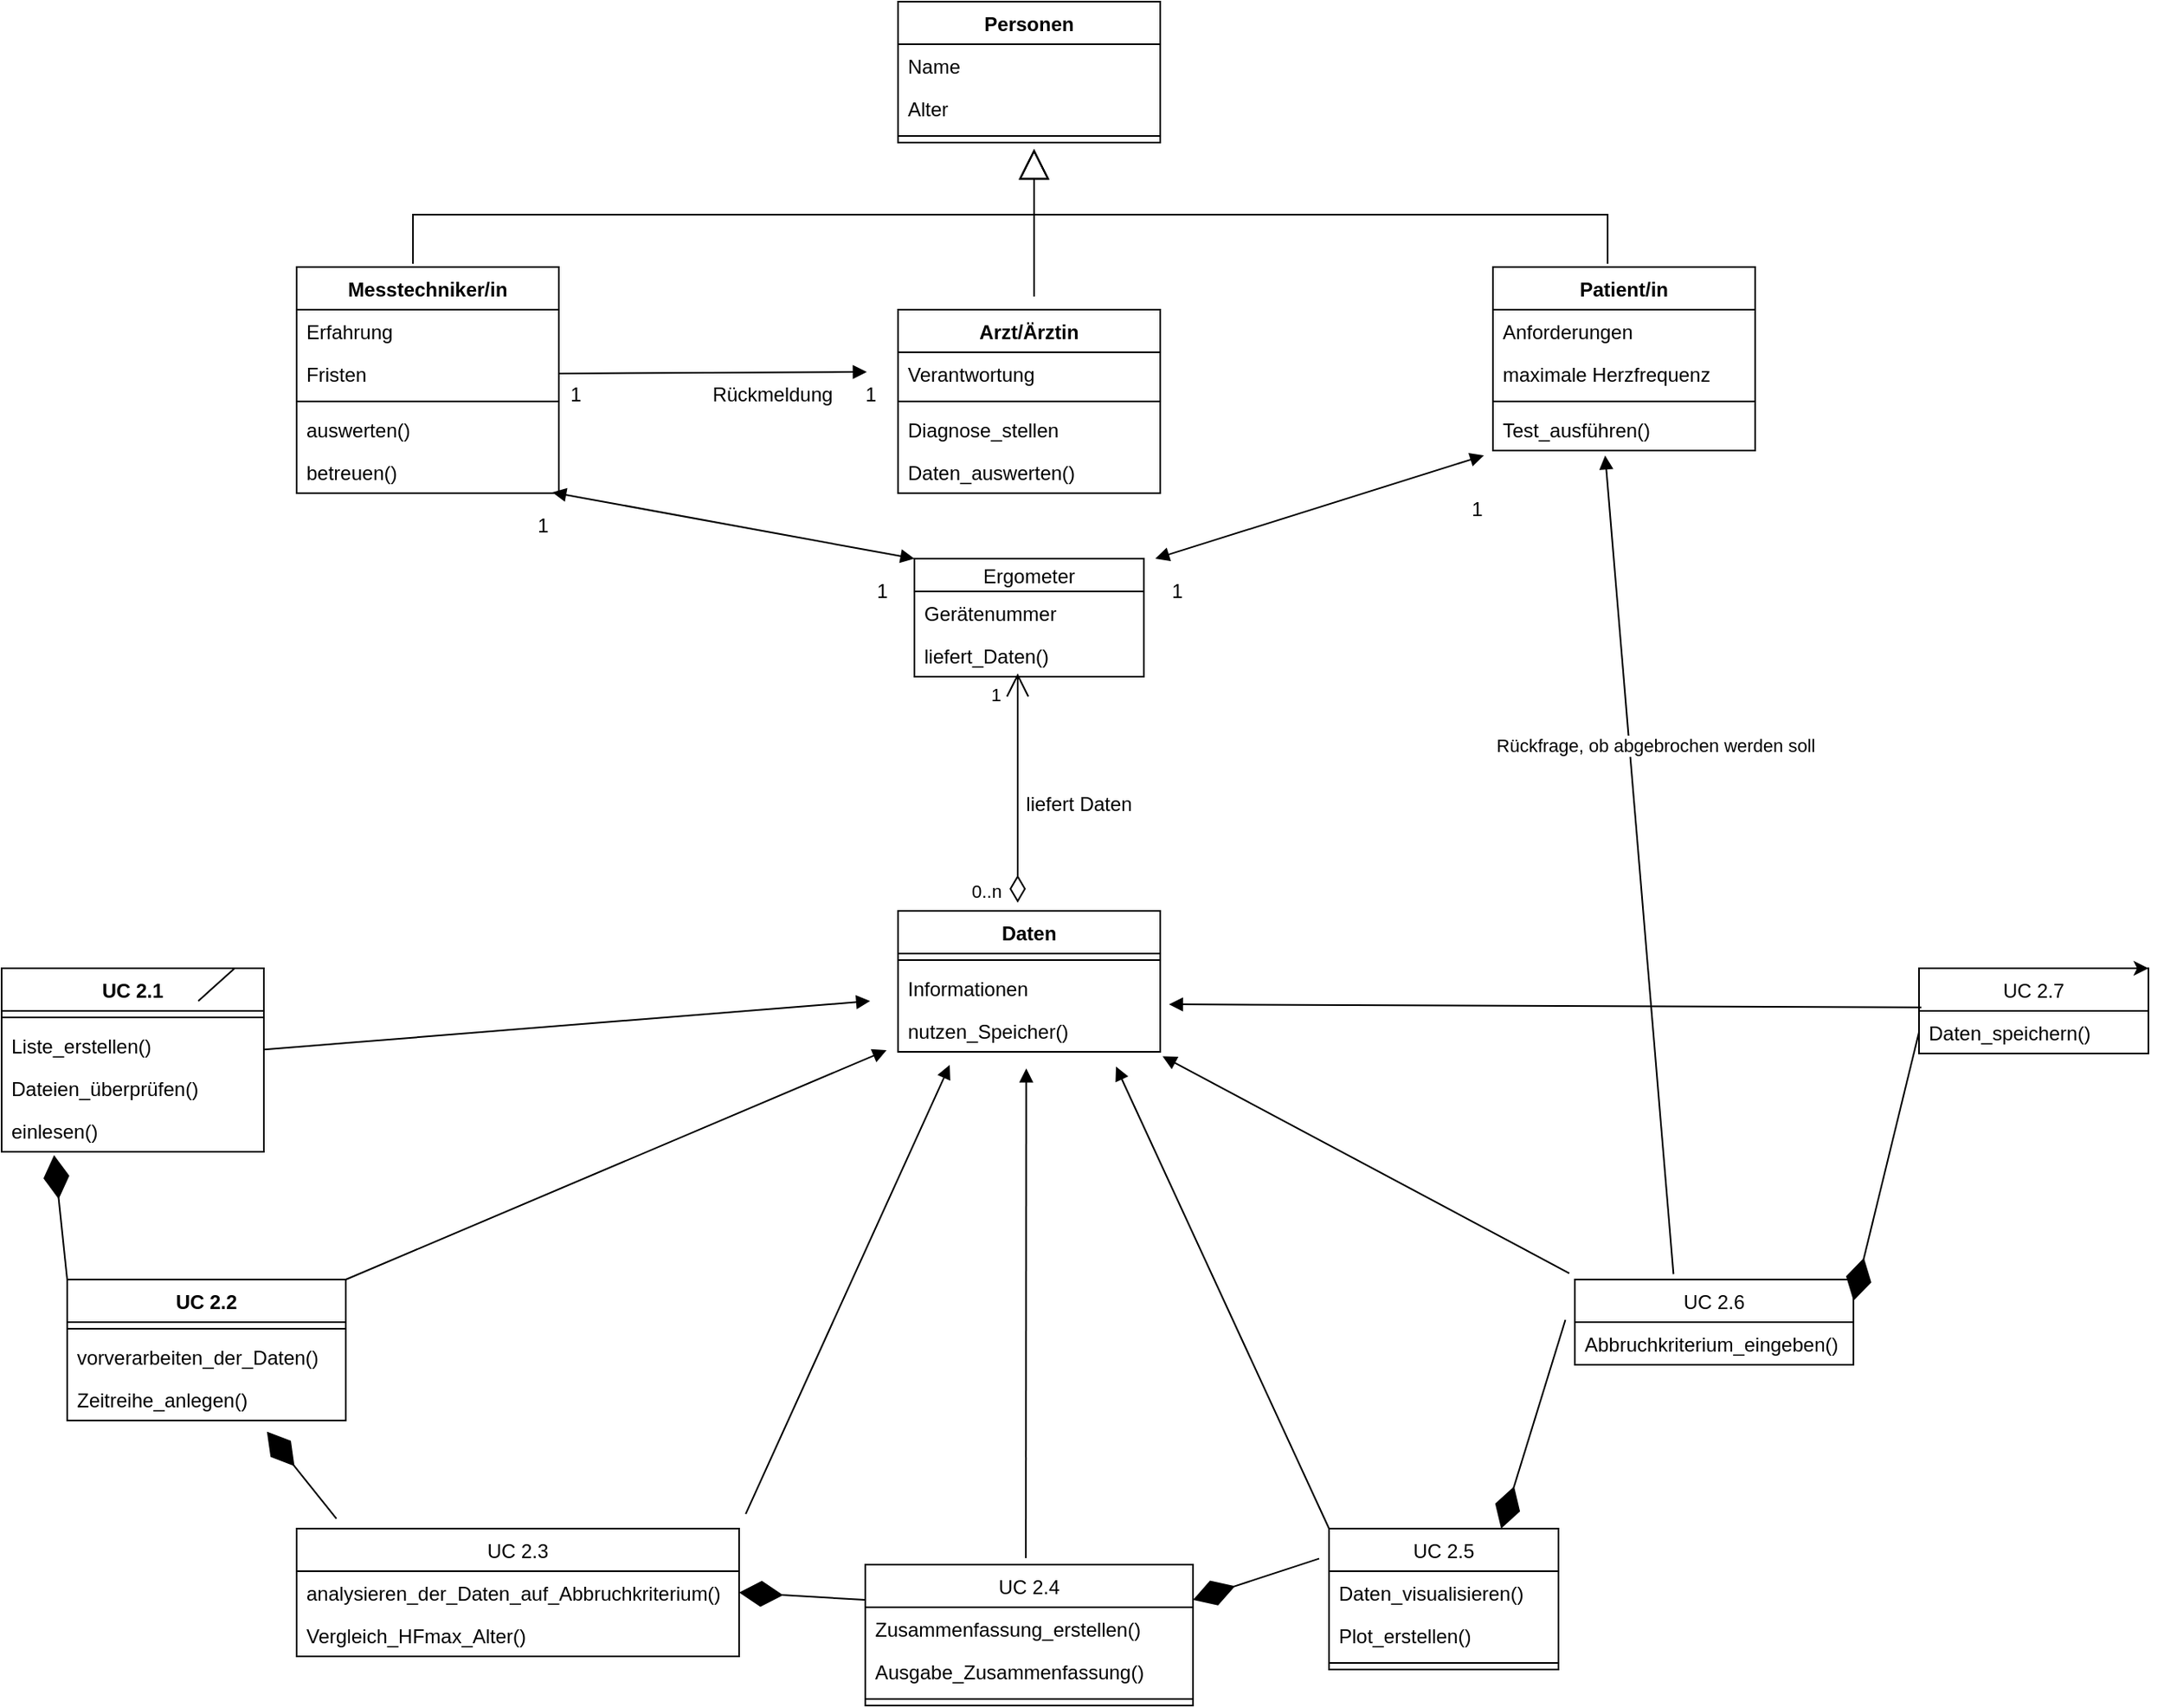 <mxfile version="17.4.0" type="github">
  <diagram id="swfV8oJz9bNRTuYWVmhN" name="Page-1">
    <mxGraphModel dx="617" dy="348" grid="1" gridSize="10" guides="1" tooltips="1" connect="1" arrows="1" fold="1" page="1" pageScale="1" pageWidth="827" pageHeight="1169" math="0" shadow="0">
      <root>
        <mxCell id="0" />
        <mxCell id="1" parent="0" />
        <mxCell id="AlglJK2JogA8gRLeqNJN-10" value="Daten" style="swimlane;fontStyle=1;align=center;verticalAlign=top;childLayout=stackLayout;horizontal=1;startSize=26;horizontalStack=0;resizeParent=1;resizeParentMax=0;resizeLast=0;collapsible=1;marginBottom=0;labelBackgroundColor=#ffffff;" parent="1" vertex="1">
          <mxGeometry x="667" y="585" width="160" height="86" as="geometry" />
        </mxCell>
        <mxCell id="AlglJK2JogA8gRLeqNJN-12" value="" style="line;strokeWidth=1;fillColor=none;align=left;verticalAlign=middle;spacingTop=-1;spacingLeft=3;spacingRight=3;rotatable=0;labelPosition=right;points=[];portConstraint=eastwest;labelBackgroundColor=#ffffff;" parent="AlglJK2JogA8gRLeqNJN-10" vertex="1">
          <mxGeometry y="26" width="160" height="8" as="geometry" />
        </mxCell>
        <mxCell id="AlglJK2JogA8gRLeqNJN-39" value="Informationen" style="text;strokeColor=none;fillColor=none;align=left;verticalAlign=top;spacingLeft=4;spacingRight=4;overflow=hidden;rotatable=0;points=[[0,0.5],[1,0.5]];portConstraint=eastwest;labelBackgroundColor=#ffffff;" parent="AlglJK2JogA8gRLeqNJN-10" vertex="1">
          <mxGeometry y="34" width="160" height="26" as="geometry" />
        </mxCell>
        <mxCell id="AlglJK2JogA8gRLeqNJN-13" value="nutzen_Speicher()" style="text;strokeColor=none;fillColor=none;align=left;verticalAlign=top;spacingLeft=4;spacingRight=4;overflow=hidden;rotatable=0;points=[[0,0.5],[1,0.5]];portConstraint=eastwest;labelBackgroundColor=#ffffff;" parent="AlglJK2JogA8gRLeqNJN-10" vertex="1">
          <mxGeometry y="60" width="160" height="26" as="geometry" />
        </mxCell>
        <mxCell id="AlglJK2JogA8gRLeqNJN-14" value="Personen" style="swimlane;fontStyle=1;align=center;verticalAlign=top;childLayout=stackLayout;horizontal=1;startSize=26;horizontalStack=0;resizeParent=1;resizeParentMax=0;resizeLast=0;collapsible=1;marginBottom=0;labelBackgroundColor=#ffffff;" parent="1" vertex="1">
          <mxGeometry x="667" y="30" width="160" height="86" as="geometry" />
        </mxCell>
        <mxCell id="AlglJK2JogA8gRLeqNJN-15" value="Name" style="text;strokeColor=none;fillColor=none;align=left;verticalAlign=top;spacingLeft=4;spacingRight=4;overflow=hidden;rotatable=0;points=[[0,0.5],[1,0.5]];portConstraint=eastwest;labelBackgroundColor=#ffffff;" parent="AlglJK2JogA8gRLeqNJN-14" vertex="1">
          <mxGeometry y="26" width="160" height="26" as="geometry" />
        </mxCell>
        <mxCell id="AlglJK2JogA8gRLeqNJN-32" value="Alter" style="text;strokeColor=none;fillColor=none;align=left;verticalAlign=top;spacingLeft=4;spacingRight=4;overflow=hidden;rotatable=0;points=[[0,0.5],[1,0.5]];portConstraint=eastwest;labelBackgroundColor=#ffffff;" parent="AlglJK2JogA8gRLeqNJN-14" vertex="1">
          <mxGeometry y="52" width="160" height="26" as="geometry" />
        </mxCell>
        <mxCell id="AlglJK2JogA8gRLeqNJN-16" value="" style="line;strokeWidth=1;fillColor=none;align=left;verticalAlign=middle;spacingTop=-1;spacingLeft=3;spacingRight=3;rotatable=0;labelPosition=right;points=[];portConstraint=eastwest;labelBackgroundColor=#ffffff;" parent="AlglJK2JogA8gRLeqNJN-14" vertex="1">
          <mxGeometry y="78" width="160" height="8" as="geometry" />
        </mxCell>
        <mxCell id="AlglJK2JogA8gRLeqNJN-24" value="Messtechniker/in" style="swimlane;fontStyle=1;align=center;verticalAlign=top;childLayout=stackLayout;horizontal=1;startSize=26;horizontalStack=0;resizeParent=1;resizeParentMax=0;resizeLast=0;collapsible=1;marginBottom=0;labelBackgroundColor=#ffffff;" parent="1" vertex="1">
          <mxGeometry x="300" y="192" width="160" height="138" as="geometry" />
        </mxCell>
        <mxCell id="AlglJK2JogA8gRLeqNJN-25" value="Erfahrung" style="text;strokeColor=none;fillColor=none;align=left;verticalAlign=top;spacingLeft=4;spacingRight=4;overflow=hidden;rotatable=0;points=[[0,0.5],[1,0.5]];portConstraint=eastwest;labelBackgroundColor=#ffffff;" parent="AlglJK2JogA8gRLeqNJN-24" vertex="1">
          <mxGeometry y="26" width="160" height="26" as="geometry" />
        </mxCell>
        <mxCell id="AlglJK2JogA8gRLeqNJN-38" value="Fristen" style="text;strokeColor=none;fillColor=none;align=left;verticalAlign=top;spacingLeft=4;spacingRight=4;overflow=hidden;rotatable=0;points=[[0,0.5],[1,0.5]];portConstraint=eastwest;labelBackgroundColor=#ffffff;" parent="AlglJK2JogA8gRLeqNJN-24" vertex="1">
          <mxGeometry y="52" width="160" height="26" as="geometry" />
        </mxCell>
        <mxCell id="AlglJK2JogA8gRLeqNJN-26" value="" style="line;strokeWidth=1;fillColor=none;align=left;verticalAlign=middle;spacingTop=-1;spacingLeft=3;spacingRight=3;rotatable=0;labelPosition=right;points=[];portConstraint=eastwest;labelBackgroundColor=#ffffff;" parent="AlglJK2JogA8gRLeqNJN-24" vertex="1">
          <mxGeometry y="78" width="160" height="8" as="geometry" />
        </mxCell>
        <mxCell id="AlglJK2JogA8gRLeqNJN-37" value="auswerten()" style="text;strokeColor=none;fillColor=none;align=left;verticalAlign=top;spacingLeft=4;spacingRight=4;overflow=hidden;rotatable=0;points=[[0,0.5],[1,0.5]];portConstraint=eastwest;labelBackgroundColor=#ffffff;" parent="AlglJK2JogA8gRLeqNJN-24" vertex="1">
          <mxGeometry y="86" width="160" height="26" as="geometry" />
        </mxCell>
        <mxCell id="AlglJK2JogA8gRLeqNJN-36" value="betreuen()" style="text;strokeColor=none;fillColor=none;align=left;verticalAlign=top;spacingLeft=4;spacingRight=4;overflow=hidden;rotatable=0;points=[[0,0.5],[1,0.5]];portConstraint=eastwest;labelBackgroundColor=#ffffff;" parent="AlglJK2JogA8gRLeqNJN-24" vertex="1">
          <mxGeometry y="112" width="160" height="26" as="geometry" />
        </mxCell>
        <mxCell id="AlglJK2JogA8gRLeqNJN-28" value="Patient/in" style="swimlane;fontStyle=1;align=center;verticalAlign=top;childLayout=stackLayout;horizontal=1;startSize=26;horizontalStack=0;resizeParent=1;resizeParentMax=0;resizeLast=0;collapsible=1;marginBottom=0;labelBackgroundColor=#ffffff;" parent="1" vertex="1">
          <mxGeometry x="1030" y="192" width="160" height="112" as="geometry" />
        </mxCell>
        <mxCell id="AlglJK2JogA8gRLeqNJN-35" value="Anforderungen" style="text;strokeColor=none;fillColor=none;align=left;verticalAlign=top;spacingLeft=4;spacingRight=4;overflow=hidden;rotatable=0;points=[[0,0.5],[1,0.5]];portConstraint=eastwest;labelBackgroundColor=#ffffff;" parent="AlglJK2JogA8gRLeqNJN-28" vertex="1">
          <mxGeometry y="26" width="160" height="26" as="geometry" />
        </mxCell>
        <mxCell id="AlglJK2JogA8gRLeqNJN-29" value="maximale Herzfrequenz" style="text;strokeColor=none;fillColor=none;align=left;verticalAlign=top;spacingLeft=4;spacingRight=4;overflow=hidden;rotatable=0;points=[[0,0.5],[1,0.5]];portConstraint=eastwest;labelBackgroundColor=#ffffff;" parent="AlglJK2JogA8gRLeqNJN-28" vertex="1">
          <mxGeometry y="52" width="160" height="26" as="geometry" />
        </mxCell>
        <mxCell id="AlglJK2JogA8gRLeqNJN-30" value="" style="line;strokeWidth=1;fillColor=none;align=left;verticalAlign=middle;spacingTop=-1;spacingLeft=3;spacingRight=3;rotatable=0;labelPosition=right;points=[];portConstraint=eastwest;labelBackgroundColor=#ffffff;" parent="AlglJK2JogA8gRLeqNJN-28" vertex="1">
          <mxGeometry y="78" width="160" height="8" as="geometry" />
        </mxCell>
        <mxCell id="AlglJK2JogA8gRLeqNJN-31" value="Test_ausführen()" style="text;strokeColor=none;fillColor=none;align=left;verticalAlign=top;spacingLeft=4;spacingRight=4;overflow=hidden;rotatable=0;points=[[0,0.5],[1,0.5]];portConstraint=eastwest;labelBackgroundColor=#ffffff;" parent="AlglJK2JogA8gRLeqNJN-28" vertex="1">
          <mxGeometry y="86" width="160" height="26" as="geometry" />
        </mxCell>
        <mxCell id="AlglJK2JogA8gRLeqNJN-49" value="Arzt/Ärztin" style="swimlane;fontStyle=1;align=center;verticalAlign=top;childLayout=stackLayout;horizontal=1;startSize=26;horizontalStack=0;resizeParent=1;resizeParentMax=0;resizeLast=0;collapsible=1;marginBottom=0;labelBackgroundColor=#ffffff;" parent="1" vertex="1">
          <mxGeometry x="667" y="218" width="160" height="112" as="geometry" />
        </mxCell>
        <mxCell id="AlglJK2JogA8gRLeqNJN-50" value="Verantwortung" style="text;strokeColor=none;fillColor=none;align=left;verticalAlign=top;spacingLeft=4;spacingRight=4;overflow=hidden;rotatable=0;points=[[0,0.5],[1,0.5]];portConstraint=eastwest;labelBackgroundColor=#ffffff;" parent="AlglJK2JogA8gRLeqNJN-49" vertex="1">
          <mxGeometry y="26" width="160" height="26" as="geometry" />
        </mxCell>
        <mxCell id="AlglJK2JogA8gRLeqNJN-51" value="" style="line;strokeWidth=1;fillColor=none;align=left;verticalAlign=middle;spacingTop=-1;spacingLeft=3;spacingRight=3;rotatable=0;labelPosition=right;points=[];portConstraint=eastwest;labelBackgroundColor=#ffffff;" parent="AlglJK2JogA8gRLeqNJN-49" vertex="1">
          <mxGeometry y="52" width="160" height="8" as="geometry" />
        </mxCell>
        <mxCell id="8ENduGNVQBidbVTrLDnk-18" value="Diagnose_stellen" style="text;strokeColor=none;fillColor=none;align=left;verticalAlign=top;spacingLeft=4;spacingRight=4;overflow=hidden;rotatable=0;points=[[0,0.5],[1,0.5]];portConstraint=eastwest;" parent="AlglJK2JogA8gRLeqNJN-49" vertex="1">
          <mxGeometry y="60" width="160" height="26" as="geometry" />
        </mxCell>
        <mxCell id="AlglJK2JogA8gRLeqNJN-52" value="Daten_auswerten()" style="text;strokeColor=none;fillColor=none;align=left;verticalAlign=top;spacingLeft=4;spacingRight=4;overflow=hidden;rotatable=0;points=[[0,0.5],[1,0.5]];portConstraint=eastwest;labelBackgroundColor=#ffffff;" parent="AlglJK2JogA8gRLeqNJN-49" vertex="1">
          <mxGeometry y="86" width="160" height="26" as="geometry" />
        </mxCell>
        <mxCell id="AlglJK2JogA8gRLeqNJN-60" value="UC 2.2" style="swimlane;fontStyle=1;align=center;verticalAlign=top;childLayout=stackLayout;horizontal=1;startSize=26;horizontalStack=0;resizeParent=1;resizeParentMax=0;resizeLast=0;collapsible=1;marginBottom=0;labelBackgroundColor=#ffffff;" parent="1" vertex="1">
          <mxGeometry x="160" y="810" width="170" height="86" as="geometry" />
        </mxCell>
        <mxCell id="AlglJK2JogA8gRLeqNJN-62" value="" style="line;strokeWidth=1;fillColor=none;align=left;verticalAlign=middle;spacingTop=-1;spacingLeft=3;spacingRight=3;rotatable=0;labelPosition=right;points=[];portConstraint=eastwest;labelBackgroundColor=#ffffff;" parent="AlglJK2JogA8gRLeqNJN-60" vertex="1">
          <mxGeometry y="26" width="170" height="8" as="geometry" />
        </mxCell>
        <mxCell id="AlglJK2JogA8gRLeqNJN-63" value="vorverarbeiten_der_Daten()" style="text;strokeColor=none;fillColor=none;align=left;verticalAlign=top;spacingLeft=4;spacingRight=4;overflow=hidden;rotatable=0;points=[[0,0.5],[1,0.5]];portConstraint=eastwest;labelBackgroundColor=#ffffff;" parent="AlglJK2JogA8gRLeqNJN-60" vertex="1">
          <mxGeometry y="34" width="170" height="26" as="geometry" />
        </mxCell>
        <mxCell id="AlglJK2JogA8gRLeqNJN-64" value="Zeitreihe_anlegen()" style="text;strokeColor=none;fillColor=none;align=left;verticalAlign=top;spacingLeft=4;spacingRight=4;overflow=hidden;rotatable=0;points=[[0,0.5],[1,0.5]];portConstraint=eastwest;labelBackgroundColor=#ffffff;" parent="AlglJK2JogA8gRLeqNJN-60" vertex="1">
          <mxGeometry y="60" width="170" height="26" as="geometry" />
        </mxCell>
        <mxCell id="AlglJK2JogA8gRLeqNJN-68" value="UC 2.3" style="swimlane;fontStyle=0;childLayout=stackLayout;horizontal=1;startSize=26;fillColor=none;horizontalStack=0;resizeParent=1;resizeParentMax=0;resizeLast=0;collapsible=1;marginBottom=0;labelBackgroundColor=#ffffff;" parent="1" vertex="1">
          <mxGeometry x="300" y="962" width="270" height="78" as="geometry" />
        </mxCell>
        <mxCell id="AlglJK2JogA8gRLeqNJN-69" value="analysieren_der_Daten_auf_Abbruchkriterium()" style="text;strokeColor=none;fillColor=none;align=left;verticalAlign=top;spacingLeft=4;spacingRight=4;overflow=hidden;rotatable=0;points=[[0,0.5],[1,0.5]];portConstraint=eastwest;labelBackgroundColor=#ffffff;" parent="AlglJK2JogA8gRLeqNJN-68" vertex="1">
          <mxGeometry y="26" width="270" height="26" as="geometry" />
        </mxCell>
        <mxCell id="AlglJK2JogA8gRLeqNJN-70" value="Vergleich_HFmax_Alter()" style="text;strokeColor=none;fillColor=none;align=left;verticalAlign=top;spacingLeft=4;spacingRight=4;overflow=hidden;rotatable=0;points=[[0,0.5],[1,0.5]];portConstraint=eastwest;labelBackgroundColor=#ffffff;" parent="AlglJK2JogA8gRLeqNJN-68" vertex="1">
          <mxGeometry y="52" width="270" height="26" as="geometry" />
        </mxCell>
        <mxCell id="AlglJK2JogA8gRLeqNJN-72" value="Ergometer" style="swimlane;fontStyle=0;childLayout=stackLayout;horizontal=1;startSize=20;fillColor=none;horizontalStack=0;resizeParent=1;resizeParentMax=0;resizeLast=0;collapsible=1;marginBottom=0;labelBackgroundColor=#ffffff;" parent="1" vertex="1">
          <mxGeometry x="677" y="370" width="140" height="72" as="geometry" />
        </mxCell>
        <mxCell id="AlglJK2JogA8gRLeqNJN-73" value="Gerätenummer" style="text;strokeColor=none;fillColor=none;align=left;verticalAlign=top;spacingLeft=4;spacingRight=4;overflow=hidden;rotatable=0;points=[[0,0.5],[1,0.5]];portConstraint=eastwest;labelBackgroundColor=#ffffff;" parent="AlglJK2JogA8gRLeqNJN-72" vertex="1">
          <mxGeometry y="20" width="140" height="26" as="geometry" />
        </mxCell>
        <mxCell id="AlglJK2JogA8gRLeqNJN-74" value="liefert_Daten()" style="text;strokeColor=none;fillColor=none;align=left;verticalAlign=top;spacingLeft=4;spacingRight=4;overflow=hidden;rotatable=0;points=[[0,0.5],[1,0.5]];portConstraint=eastwest;labelBackgroundColor=#ffffff;" parent="AlglJK2JogA8gRLeqNJN-72" vertex="1">
          <mxGeometry y="46" width="140" height="26" as="geometry" />
        </mxCell>
        <mxCell id="AlglJK2JogA8gRLeqNJN-79" value="" style="endArrow=diamondThin;endFill=1;endSize=24;html=1;rounded=0;exitX=0;exitY=0;exitDx=0;exitDy=0;entryX=0.2;entryY=1.077;entryDx=0;entryDy=0;entryPerimeter=0;" parent="1" source="AlglJK2JogA8gRLeqNJN-60" target="AlglJK2JogA8gRLeqNJN-57" edge="1">
          <mxGeometry width="160" relative="1" as="geometry">
            <mxPoint x="240" y="720" as="sourcePoint" />
            <mxPoint x="110" y="730" as="targetPoint" />
          </mxGeometry>
        </mxCell>
        <mxCell id="AlglJK2JogA8gRLeqNJN-85" value="liefert Daten" style="text;html=1;align=center;verticalAlign=middle;resizable=0;points=[];autosize=1;strokeColor=none;fillColor=none;" parent="1" vertex="1">
          <mxGeometry x="737" y="510" width="80" height="20" as="geometry" />
        </mxCell>
        <mxCell id="AlglJK2JogA8gRLeqNJN-90" value="" style="endArrow=block;startArrow=block;endFill=1;startFill=1;html=1;rounded=0;exitX=0.975;exitY=0.981;exitDx=0;exitDy=0;exitPerimeter=0;entryX=0;entryY=0;entryDx=0;entryDy=0;" parent="1" source="AlglJK2JogA8gRLeqNJN-36" target="AlglJK2JogA8gRLeqNJN-72" edge="1">
          <mxGeometry width="160" relative="1" as="geometry">
            <mxPoint x="330" y="420" as="sourcePoint" />
            <mxPoint x="350" y="370" as="targetPoint" />
          </mxGeometry>
        </mxCell>
        <mxCell id="AlglJK2JogA8gRLeqNJN-91" value="1" style="text;html=1;align=center;verticalAlign=middle;resizable=0;points=[];autosize=1;strokeColor=none;fillColor=none;" parent="1" vertex="1">
          <mxGeometry x="440" y="340" width="20" height="20" as="geometry" />
        </mxCell>
        <mxCell id="AlglJK2JogA8gRLeqNJN-92" value="1" style="text;html=1;align=center;verticalAlign=middle;resizable=0;points=[];autosize=1;strokeColor=none;fillColor=none;" parent="1" vertex="1">
          <mxGeometry x="647" y="380" width="20" height="20" as="geometry" />
        </mxCell>
        <mxCell id="AlglJK2JogA8gRLeqNJN-93" value="" style="endArrow=block;startArrow=block;endFill=1;startFill=1;html=1;rounded=0;exitX=-0.034;exitY=1.115;exitDx=0;exitDy=0;exitPerimeter=0;entryX=1.05;entryY=0;entryDx=0;entryDy=0;entryPerimeter=0;" parent="1" source="AlglJK2JogA8gRLeqNJN-31" target="AlglJK2JogA8gRLeqNJN-72" edge="1">
          <mxGeometry width="160" relative="1" as="geometry">
            <mxPoint x="610" y="390" as="sourcePoint" />
            <mxPoint x="770" y="390" as="targetPoint" />
          </mxGeometry>
        </mxCell>
        <mxCell id="AlglJK2JogA8gRLeqNJN-94" value="1" style="text;html=1;align=center;verticalAlign=middle;resizable=0;points=[];autosize=1;strokeColor=none;fillColor=none;" parent="1" vertex="1">
          <mxGeometry x="827" y="380" width="20" height="20" as="geometry" />
        </mxCell>
        <mxCell id="AlglJK2JogA8gRLeqNJN-95" value="1" style="text;html=1;align=center;verticalAlign=middle;resizable=0;points=[];autosize=1;strokeColor=none;fillColor=none;" parent="1" vertex="1">
          <mxGeometry x="1010" y="330" width="20" height="20" as="geometry" />
        </mxCell>
        <mxCell id="AlglJK2JogA8gRLeqNJN-96" value="UC 2.5" style="swimlane;fontStyle=0;childLayout=stackLayout;horizontal=1;startSize=26;fillColor=none;horizontalStack=0;resizeParent=1;resizeParentMax=0;resizeLast=0;collapsible=1;marginBottom=0;labelBackgroundColor=#ffffff;" parent="1" vertex="1">
          <mxGeometry x="930" y="962" width="140" height="86" as="geometry" />
        </mxCell>
        <mxCell id="AlglJK2JogA8gRLeqNJN-98" value="Daten_visualisieren()" style="text;strokeColor=none;fillColor=none;align=left;verticalAlign=top;spacingLeft=4;spacingRight=4;overflow=hidden;rotatable=0;points=[[0,0.5],[1,0.5]];portConstraint=eastwest;labelBackgroundColor=#ffffff;" parent="AlglJK2JogA8gRLeqNJN-96" vertex="1">
          <mxGeometry y="26" width="140" height="26" as="geometry" />
        </mxCell>
        <mxCell id="AlglJK2JogA8gRLeqNJN-97" value="Plot_erstellen()" style="text;strokeColor=none;fillColor=none;align=left;verticalAlign=top;spacingLeft=4;spacingRight=4;overflow=hidden;rotatable=0;points=[[0,0.5],[1,0.5]];portConstraint=eastwest;labelBackgroundColor=#ffffff;" parent="AlglJK2JogA8gRLeqNJN-96" vertex="1">
          <mxGeometry y="52" width="140" height="26" as="geometry" />
        </mxCell>
        <mxCell id="AlglJK2JogA8gRLeqNJN-101" value="" style="line;strokeWidth=1;fillColor=none;align=left;verticalAlign=middle;spacingTop=-1;spacingLeft=3;spacingRight=3;rotatable=0;labelPosition=right;points=[];portConstraint=eastwest;labelBackgroundColor=#ffffff;" parent="AlglJK2JogA8gRLeqNJN-96" vertex="1">
          <mxGeometry y="78" width="140" height="8" as="geometry" />
        </mxCell>
        <mxCell id="AlglJK2JogA8gRLeqNJN-102" value="UC 2.6" style="swimlane;fontStyle=0;childLayout=stackLayout;horizontal=1;startSize=26;fillColor=none;horizontalStack=0;resizeParent=1;resizeParentMax=0;resizeLast=0;collapsible=1;marginBottom=0;labelBackgroundColor=#ffffff;" parent="1" vertex="1">
          <mxGeometry x="1080" y="810" width="170" height="52" as="geometry" />
        </mxCell>
        <mxCell id="AlglJK2JogA8gRLeqNJN-103" value="Abbruchkriterium_eingeben()" style="text;strokeColor=none;fillColor=none;align=left;verticalAlign=top;spacingLeft=4;spacingRight=4;overflow=hidden;rotatable=0;points=[[0,0.5],[1,0.5]];portConstraint=eastwest;labelBackgroundColor=#ffffff;" parent="AlglJK2JogA8gRLeqNJN-102" vertex="1">
          <mxGeometry y="26" width="170" height="26" as="geometry" />
        </mxCell>
        <mxCell id="AlglJK2JogA8gRLeqNJN-110" value="" style="endArrow=diamondThin;endFill=1;endSize=24;html=1;rounded=0;entryX=0.717;entryY=1.262;entryDx=0;entryDy=0;entryPerimeter=0;exitX=0.09;exitY=-0.077;exitDx=0;exitDy=0;exitPerimeter=0;" parent="1" source="AlglJK2JogA8gRLeqNJN-68" target="AlglJK2JogA8gRLeqNJN-64" edge="1">
          <mxGeometry width="160" relative="1" as="geometry">
            <mxPoint x="20" y="960" as="sourcePoint" />
            <mxPoint x="180" y="960" as="targetPoint" />
          </mxGeometry>
        </mxCell>
        <mxCell id="AlglJK2JogA8gRLeqNJN-111" value="" style="endArrow=diamondThin;endFill=1;endSize=24;html=1;rounded=0;exitX=0;exitY=0.25;exitDx=0;exitDy=0;entryX=1;entryY=0.5;entryDx=0;entryDy=0;" parent="1" source="AlglJK2JogA8gRLeqNJN-86" target="AlglJK2JogA8gRLeqNJN-69" edge="1">
          <mxGeometry width="160" relative="1" as="geometry">
            <mxPoint x="130" y="1168" as="sourcePoint" />
            <mxPoint x="350" y="1060" as="targetPoint" />
            <Array as="points" />
          </mxGeometry>
        </mxCell>
        <mxCell id="AlglJK2JogA8gRLeqNJN-116" value="" style="endArrow=diamondThin;endFill=1;endSize=24;html=1;rounded=0;entryX=0.75;entryY=0;entryDx=0;entryDy=0;exitX=-0.034;exitY=-0.054;exitDx=0;exitDy=0;exitPerimeter=0;" parent="1" source="AlglJK2JogA8gRLeqNJN-103" target="AlglJK2JogA8gRLeqNJN-96" edge="1">
          <mxGeometry width="160" relative="1" as="geometry">
            <mxPoint x="820" y="862.41" as="sourcePoint" />
            <mxPoint x="980" y="862.41" as="targetPoint" />
          </mxGeometry>
        </mxCell>
        <mxCell id="AlglJK2JogA8gRLeqNJN-117" value="Rückfrage, ob abgebrochen werden soll" style="html=1;verticalAlign=bottom;endArrow=block;rounded=0;exitX=0.354;exitY=-0.063;exitDx=0;exitDy=0;exitPerimeter=0;entryX=0.428;entryY=1.115;entryDx=0;entryDy=0;entryPerimeter=0;" parent="1" source="AlglJK2JogA8gRLeqNJN-102" target="AlglJK2JogA8gRLeqNJN-31" edge="1">
          <mxGeometry x="0.252" y="-15" width="80" relative="1" as="geometry">
            <mxPoint x="930" y="810" as="sourcePoint" />
            <mxPoint x="1085" y="310" as="targetPoint" />
            <mxPoint as="offset" />
          </mxGeometry>
        </mxCell>
        <mxCell id="AlglJK2JogA8gRLeqNJN-118" value="UC 2.7" style="swimlane;fontStyle=0;childLayout=stackLayout;horizontal=1;startSize=26;fillColor=none;horizontalStack=0;resizeParent=1;resizeParentMax=0;resizeLast=0;collapsible=1;marginBottom=0;labelBackgroundColor=#ffffff;" parent="1" vertex="1">
          <mxGeometry x="1290" y="620" width="140" height="52" as="geometry" />
        </mxCell>
        <mxCell id="AlglJK2JogA8gRLeqNJN-119" value="Daten_speichern()" style="text;strokeColor=none;fillColor=none;align=left;verticalAlign=top;spacingLeft=4;spacingRight=4;overflow=hidden;rotatable=0;points=[[0,0.5],[1,0.5]];portConstraint=eastwest;labelBackgroundColor=#ffffff;" parent="AlglJK2JogA8gRLeqNJN-118" vertex="1">
          <mxGeometry y="26" width="140" height="26" as="geometry" />
        </mxCell>
        <mxCell id="AlglJK2JogA8gRLeqNJN-122" value="" style="endArrow=diamondThin;endFill=1;endSize=24;html=1;rounded=0;exitX=0;exitY=0.5;exitDx=0;exitDy=0;entryX=1;entryY=0.25;entryDx=0;entryDy=0;" parent="1" source="AlglJK2JogA8gRLeqNJN-119" target="AlglJK2JogA8gRLeqNJN-102" edge="1">
          <mxGeometry width="160" relative="1" as="geometry">
            <mxPoint x="1140" y="810" as="sourcePoint" />
            <mxPoint x="1200" y="890" as="targetPoint" />
            <Array as="points" />
          </mxGeometry>
        </mxCell>
        <mxCell id="AlglJK2JogA8gRLeqNJN-123" value="" style="html=1;verticalAlign=bottom;endArrow=block;rounded=0;startArrow=none;" parent="1" source="AlglJK2JogA8gRLeqNJN-54" edge="1">
          <mxGeometry width="80" relative="1" as="geometry">
            <mxPoint x="240" y="640" as="sourcePoint" />
            <mxPoint x="650" y="640" as="targetPoint" />
          </mxGeometry>
        </mxCell>
        <mxCell id="AlglJK2JogA8gRLeqNJN-124" value="" style="html=1;verticalAlign=bottom;endArrow=block;rounded=0;exitX=1;exitY=0;exitDx=0;exitDy=0;" parent="1" source="AlglJK2JogA8gRLeqNJN-60" edge="1">
          <mxGeometry width="80" relative="1" as="geometry">
            <mxPoint x="350" y="790" as="sourcePoint" />
            <mxPoint x="660" y="670" as="targetPoint" />
          </mxGeometry>
        </mxCell>
        <mxCell id="AlglJK2JogA8gRLeqNJN-125" value="" style="html=1;verticalAlign=bottom;endArrow=block;rounded=0;exitX=1.015;exitY=-0.115;exitDx=0;exitDy=0;exitPerimeter=0;entryX=0.197;entryY=1.308;entryDx=0;entryDy=0;entryPerimeter=0;" parent="1" source="AlglJK2JogA8gRLeqNJN-68" target="AlglJK2JogA8gRLeqNJN-13" edge="1">
          <mxGeometry width="80" relative="1" as="geometry">
            <mxPoint x="430" y="860" as="sourcePoint" />
            <mxPoint x="510" y="860" as="targetPoint" />
          </mxGeometry>
        </mxCell>
        <mxCell id="AlglJK2JogA8gRLeqNJN-126" value="" style="html=1;verticalAlign=bottom;endArrow=block;rounded=0;entryX=0.489;entryY=1.388;entryDx=0;entryDy=0;entryPerimeter=0;" parent="1" target="AlglJK2JogA8gRLeqNJN-13" edge="1">
          <mxGeometry x="0.01" y="-17" width="80" relative="1" as="geometry">
            <mxPoint x="745" y="980" as="sourcePoint" />
            <mxPoint x="590" y="860" as="targetPoint" />
            <mxPoint as="offset" />
          </mxGeometry>
        </mxCell>
        <mxCell id="AlglJK2JogA8gRLeqNJN-127" value="" style="html=1;verticalAlign=bottom;endArrow=block;rounded=0;exitX=0;exitY=0;exitDx=0;exitDy=0;" parent="1" source="AlglJK2JogA8gRLeqNJN-96" edge="1">
          <mxGeometry width="80" relative="1" as="geometry">
            <mxPoint x="640" y="880" as="sourcePoint" />
            <mxPoint x="800" y="680" as="targetPoint" />
          </mxGeometry>
        </mxCell>
        <mxCell id="AlglJK2JogA8gRLeqNJN-128" value="" style="html=1;verticalAlign=bottom;endArrow=block;rounded=0;exitX=-0.02;exitY=-0.074;exitDx=0;exitDy=0;exitPerimeter=0;entryX=1.009;entryY=1.104;entryDx=0;entryDy=0;entryPerimeter=0;" parent="1" source="AlglJK2JogA8gRLeqNJN-102" target="AlglJK2JogA8gRLeqNJN-13" edge="1">
          <mxGeometry width="80" relative="1" as="geometry">
            <mxPoint x="690" y="780" as="sourcePoint" />
            <mxPoint x="770" y="780" as="targetPoint" />
          </mxGeometry>
        </mxCell>
        <mxCell id="Sr4feBRZe04kXMsjxLNt-3" value="" style="html=1;verticalAlign=bottom;endArrow=block;rounded=0;exitX=0.01;exitY=-0.08;exitDx=0;exitDy=0;exitPerimeter=0;entryX=1.033;entryY=-0.115;entryDx=0;entryDy=0;entryPerimeter=0;startArrow=none;" parent="1" source="AlglJK2JogA8gRLeqNJN-119" target="AlglJK2JogA8gRLeqNJN-13" edge="1">
          <mxGeometry width="80" relative="1" as="geometry">
            <mxPoint x="940" y="660" as="sourcePoint" />
            <mxPoint x="1020" y="660" as="targetPoint" />
          </mxGeometry>
        </mxCell>
        <mxCell id="AlglJK2JogA8gRLeqNJN-86" value="UC 2.4" style="swimlane;fontStyle=0;childLayout=stackLayout;horizontal=1;startSize=26;fillColor=none;horizontalStack=0;resizeParent=1;resizeParentMax=0;resizeLast=0;collapsible=1;marginBottom=0;labelBackgroundColor=#ffffff;" parent="1" vertex="1">
          <mxGeometry x="647" y="984" width="200" height="86" as="geometry" />
        </mxCell>
        <mxCell id="AlglJK2JogA8gRLeqNJN-87" value="Zusammenfassung_erstellen()" style="text;strokeColor=none;fillColor=none;align=left;verticalAlign=top;spacingLeft=4;spacingRight=4;overflow=hidden;rotatable=0;points=[[0,0.5],[1,0.5]];portConstraint=eastwest;labelBackgroundColor=#ffffff;" parent="AlglJK2JogA8gRLeqNJN-86" vertex="1">
          <mxGeometry y="26" width="200" height="26" as="geometry" />
        </mxCell>
        <mxCell id="AlglJK2JogA8gRLeqNJN-88" value="Ausgabe_Zusammenfassung()" style="text;strokeColor=none;fillColor=none;align=left;verticalAlign=top;spacingLeft=4;spacingRight=4;overflow=hidden;rotatable=0;points=[[0,0.5],[1,0.5]];portConstraint=eastwest;labelBackgroundColor=#ffffff;" parent="AlglJK2JogA8gRLeqNJN-86" vertex="1">
          <mxGeometry y="52" width="200" height="26" as="geometry" />
        </mxCell>
        <mxCell id="AlglJK2JogA8gRLeqNJN-100" value="" style="line;strokeWidth=1;fillColor=none;align=left;verticalAlign=middle;spacingTop=-1;spacingLeft=3;spacingRight=3;rotatable=0;labelPosition=right;points=[];portConstraint=eastwest;labelBackgroundColor=#ffffff;" parent="AlglJK2JogA8gRLeqNJN-86" vertex="1">
          <mxGeometry y="78" width="200" height="8" as="geometry" />
        </mxCell>
        <mxCell id="8ENduGNVQBidbVTrLDnk-12" style="edgeStyle=orthogonalEdgeStyle;rounded=0;orthogonalLoop=1;jettySize=auto;html=1;exitX=0.75;exitY=0;exitDx=0;exitDy=0;entryX=1;entryY=0;entryDx=0;entryDy=0;" parent="1" source="AlglJK2JogA8gRLeqNJN-118" target="AlglJK2JogA8gRLeqNJN-118" edge="1">
          <mxGeometry relative="1" as="geometry" />
        </mxCell>
        <mxCell id="8ENduGNVQBidbVTrLDnk-16" value="" style="endArrow=diamondThin;endFill=1;endSize=24;html=1;rounded=0;exitX=-0.043;exitY=-0.295;exitDx=0;exitDy=0;exitPerimeter=0;entryX=1;entryY=0.25;entryDx=0;entryDy=0;" parent="1" source="AlglJK2JogA8gRLeqNJN-98" target="AlglJK2JogA8gRLeqNJN-86" edge="1">
          <mxGeometry width="160" relative="1" as="geometry">
            <mxPoint x="590" y="710" as="sourcePoint" />
            <mxPoint x="750" y="710" as="targetPoint" />
          </mxGeometry>
        </mxCell>
        <mxCell id="AlglJK2JogA8gRLeqNJN-54" value="UC 2.1" style="swimlane;fontStyle=1;align=center;verticalAlign=top;childLayout=stackLayout;horizontal=1;startSize=26;horizontalStack=0;resizeParent=1;resizeParentMax=0;resizeLast=0;collapsible=1;marginBottom=0;labelBackgroundColor=#ffffff;" parent="1" vertex="1">
          <mxGeometry x="120" y="620" width="160" height="112" as="geometry" />
        </mxCell>
        <mxCell id="AlglJK2JogA8gRLeqNJN-56" value="" style="line;strokeWidth=1;fillColor=none;align=left;verticalAlign=middle;spacingTop=-1;spacingLeft=3;spacingRight=3;rotatable=0;labelPosition=right;points=[];portConstraint=eastwest;labelBackgroundColor=#ffffff;" parent="AlglJK2JogA8gRLeqNJN-54" vertex="1">
          <mxGeometry y="26" width="160" height="8" as="geometry" />
        </mxCell>
        <mxCell id="AlglJK2JogA8gRLeqNJN-58" value="Liste_erstellen()" style="text;strokeColor=none;fillColor=none;align=left;verticalAlign=top;spacingLeft=4;spacingRight=4;overflow=hidden;rotatable=0;points=[[0,0.5],[1,0.5]];portConstraint=eastwest;labelBackgroundColor=#ffffff;" parent="AlglJK2JogA8gRLeqNJN-54" vertex="1">
          <mxGeometry y="34" width="160" height="26" as="geometry" />
        </mxCell>
        <mxCell id="AlglJK2JogA8gRLeqNJN-59" value="Dateien_überprüfen()" style="text;strokeColor=none;fillColor=none;align=left;verticalAlign=top;spacingLeft=4;spacingRight=4;overflow=hidden;rotatable=0;points=[[0,0.5],[1,0.5]];portConstraint=eastwest;labelBackgroundColor=#ffffff;" parent="AlglJK2JogA8gRLeqNJN-54" vertex="1">
          <mxGeometry y="60" width="160" height="26" as="geometry" />
        </mxCell>
        <mxCell id="AlglJK2JogA8gRLeqNJN-57" value="einlesen()" style="text;strokeColor=none;fillColor=none;align=left;verticalAlign=top;spacingLeft=4;spacingRight=4;overflow=hidden;rotatable=0;points=[[0,0.5],[1,0.5]];portConstraint=eastwest;labelBackgroundColor=#ffffff;" parent="AlglJK2JogA8gRLeqNJN-54" vertex="1">
          <mxGeometry y="86" width="160" height="26" as="geometry" />
        </mxCell>
        <mxCell id="8ENduGNVQBidbVTrLDnk-21" value="" style="html=1;verticalAlign=bottom;endArrow=none;rounded=0;" parent="1" target="AlglJK2JogA8gRLeqNJN-54" edge="1">
          <mxGeometry width="80" relative="1" as="geometry">
            <mxPoint x="240" y="640" as="sourcePoint" />
            <mxPoint x="650" y="640" as="targetPoint" />
          </mxGeometry>
        </mxCell>
        <mxCell id="8ENduGNVQBidbVTrLDnk-22" value="" style="html=1;verticalAlign=bottom;endArrow=block;rounded=0;exitX=1;exitY=0.5;exitDx=0;exitDy=0;entryX=1.144;entryY=-0.2;entryDx=0;entryDy=0;entryPerimeter=0;" parent="1" source="AlglJK2JogA8gRLeqNJN-38" target="8ENduGNVQBidbVTrLDnk-23" edge="1">
          <mxGeometry width="80" relative="1" as="geometry">
            <mxPoint x="510" y="280" as="sourcePoint" />
            <mxPoint x="590" y="280" as="targetPoint" />
          </mxGeometry>
        </mxCell>
        <mxCell id="8ENduGNVQBidbVTrLDnk-23" value="Rückmeldung" style="text;html=1;align=center;verticalAlign=middle;resizable=0;points=[];autosize=1;strokeColor=none;fillColor=none;" parent="1" vertex="1">
          <mxGeometry x="545" y="260" width="90" height="20" as="geometry" />
        </mxCell>
        <mxCell id="8ENduGNVQBidbVTrLDnk-24" value="1" style="text;html=1;align=center;verticalAlign=middle;resizable=0;points=[];autosize=1;strokeColor=none;fillColor=none;" parent="1" vertex="1">
          <mxGeometry x="640" y="260" width="20" height="20" as="geometry" />
        </mxCell>
        <mxCell id="8ENduGNVQBidbVTrLDnk-25" value="1" style="text;html=1;align=center;verticalAlign=middle;resizable=0;points=[];autosize=1;strokeColor=none;fillColor=none;" parent="1" vertex="1">
          <mxGeometry x="460" y="260" width="20" height="20" as="geometry" />
        </mxCell>
        <mxCell id="rufKG3kJZli3kqV1SfFo-1" value="" style="endArrow=block;endSize=16;endFill=0;html=1;rounded=0;" edge="1" parent="1">
          <mxGeometry x="0.041" y="-10" width="160" relative="1" as="geometry">
            <mxPoint x="371" y="190" as="sourcePoint" />
            <mxPoint x="750" y="120" as="targetPoint" />
            <Array as="points">
              <mxPoint x="371" y="160" />
              <mxPoint x="750" y="160" />
            </Array>
            <mxPoint as="offset" />
          </mxGeometry>
        </mxCell>
        <mxCell id="rufKG3kJZli3kqV1SfFo-3" value="" style="endArrow=block;endSize=16;endFill=0;html=1;rounded=0;" edge="1" parent="1">
          <mxGeometry width="160" relative="1" as="geometry">
            <mxPoint x="750" y="210" as="sourcePoint" />
            <mxPoint x="750" y="120" as="targetPoint" />
          </mxGeometry>
        </mxCell>
        <mxCell id="rufKG3kJZli3kqV1SfFo-4" value="" style="endArrow=block;endSize=16;endFill=0;html=1;rounded=0;" edge="1" parent="1">
          <mxGeometry width="160" relative="1" as="geometry">
            <mxPoint x="1100" y="190" as="sourcePoint" />
            <mxPoint x="750" y="120" as="targetPoint" />
            <Array as="points">
              <mxPoint x="1100" y="160" />
              <mxPoint x="750" y="160" />
            </Array>
          </mxGeometry>
        </mxCell>
        <mxCell id="rufKG3kJZli3kqV1SfFo-11" value="" style="endArrow=open;html=1;endSize=12;startArrow=diamondThin;startSize=14;startFill=0;edgeStyle=orthogonalEdgeStyle;rounded=0;" edge="1" parent="1">
          <mxGeometry relative="1" as="geometry">
            <mxPoint x="740" y="580" as="sourcePoint" />
            <mxPoint x="740" y="440" as="targetPoint" />
          </mxGeometry>
        </mxCell>
        <mxCell id="rufKG3kJZli3kqV1SfFo-12" value="0..n" style="edgeLabel;resizable=0;html=1;align=left;verticalAlign=top;" connectable="0" vertex="1" parent="rufKG3kJZli3kqV1SfFo-11">
          <mxGeometry x="-1" relative="1" as="geometry">
            <mxPoint x="-30" y="-20" as="offset" />
          </mxGeometry>
        </mxCell>
        <mxCell id="rufKG3kJZli3kqV1SfFo-13" value="1" style="edgeLabel;resizable=0;html=1;align=right;verticalAlign=top;" connectable="0" vertex="1" parent="rufKG3kJZli3kqV1SfFo-11">
          <mxGeometry x="1" relative="1" as="geometry">
            <mxPoint x="-10" as="offset" />
          </mxGeometry>
        </mxCell>
      </root>
    </mxGraphModel>
  </diagram>
</mxfile>
